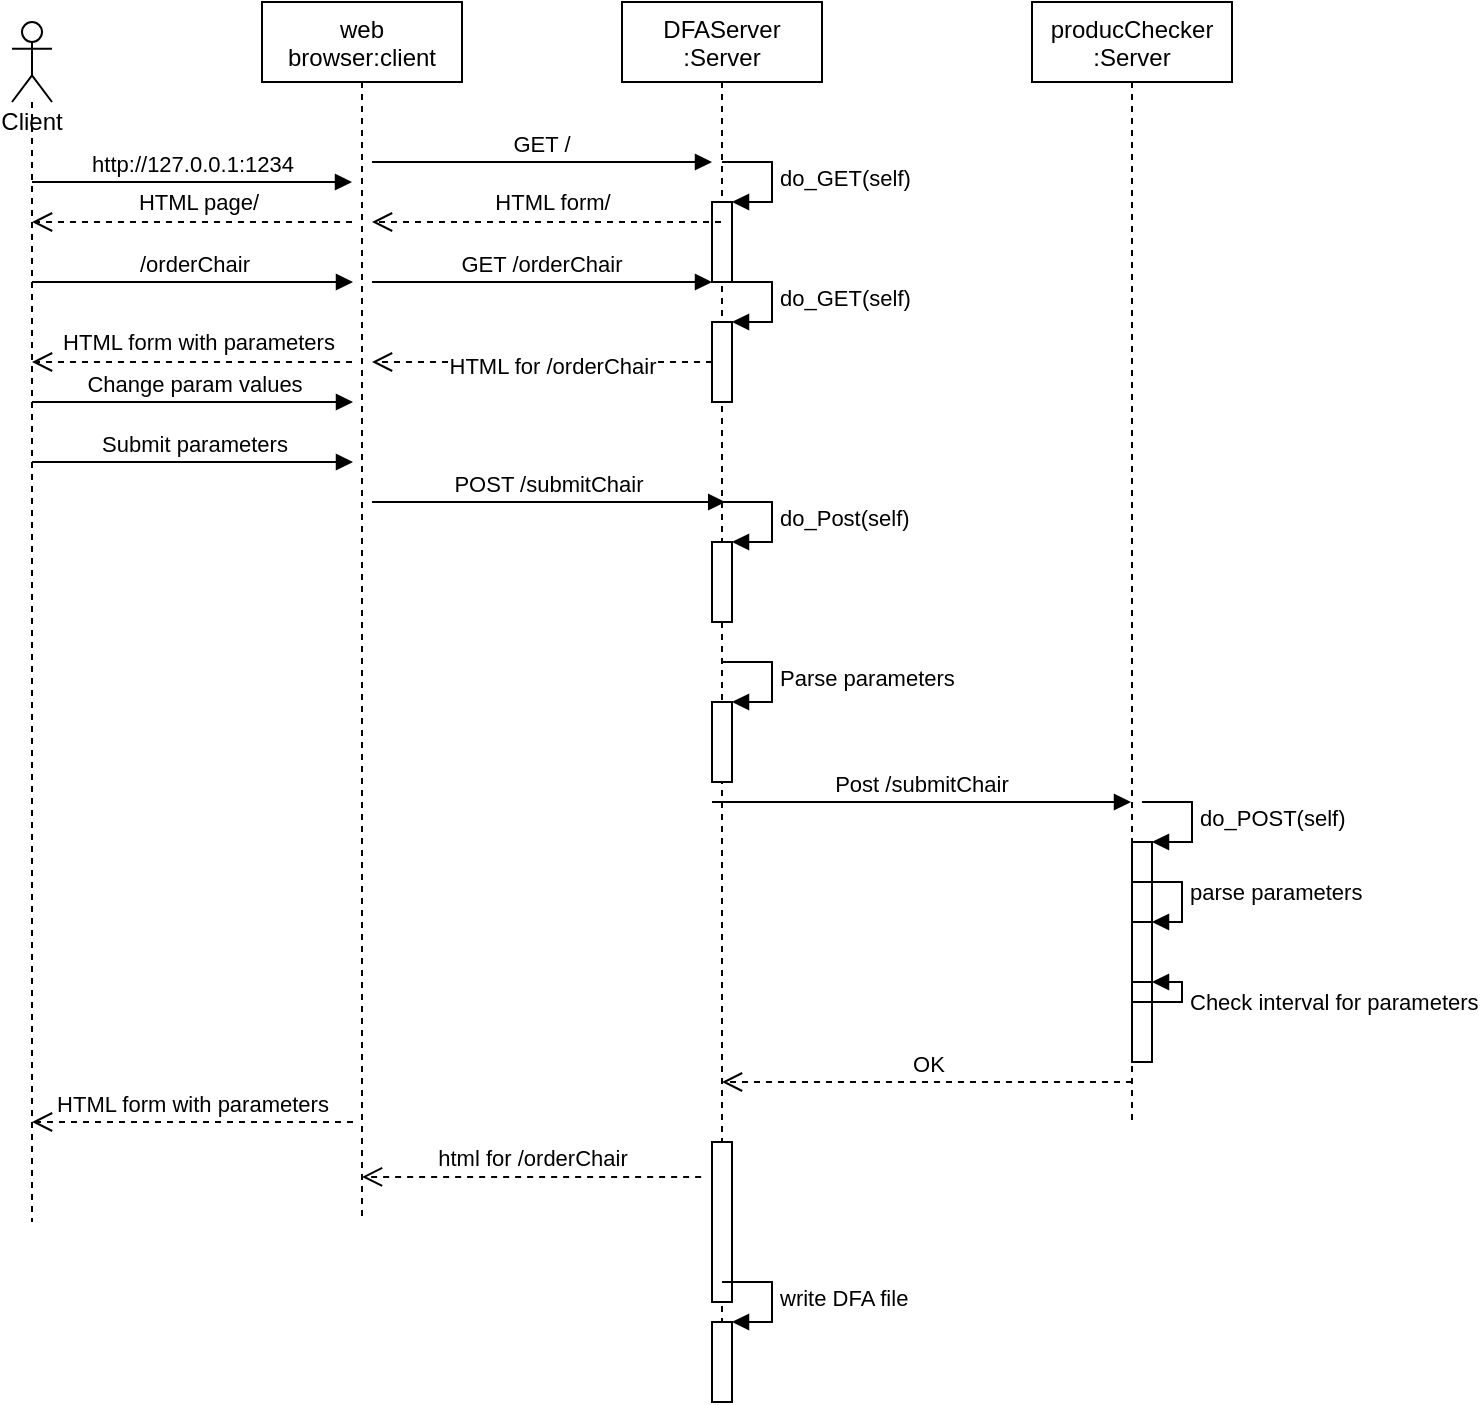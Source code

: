 <mxfile version="14.4.3" type="github">
  <diagram id="kgpKYQtTHZ0yAKxKKP6v" name="Page-1">
    <mxGraphModel dx="1395" dy="868" grid="1" gridSize="10" guides="1" tooltips="1" connect="1" arrows="1" fold="1" page="1" pageScale="1" pageWidth="850" pageHeight="1100" math="0" shadow="0">
      <root>
        <mxCell id="0" />
        <mxCell id="1" parent="0" />
        <mxCell id="3nuBFxr9cyL0pnOWT2aG-1" value="web&#xa;browser:client" style="shape=umlLifeline;perimeter=lifelinePerimeter;container=1;collapsible=0;recursiveResize=0;rounded=0;shadow=0;strokeWidth=1;" parent="1" vertex="1">
          <mxGeometry x="165" y="150" width="100" height="610" as="geometry" />
        </mxCell>
        <mxCell id="3nuBFxr9cyL0pnOWT2aG-5" value="DFAServer&#xa;:Server" style="shape=umlLifeline;perimeter=lifelinePerimeter;container=1;collapsible=0;recursiveResize=0;rounded=0;shadow=0;strokeWidth=1;" parent="1" vertex="1">
          <mxGeometry x="345" y="150" width="100" height="700" as="geometry" />
        </mxCell>
        <mxCell id="76vRp6fWQONDQelI0vu1-5" value="" style="html=1;points=[];perimeter=orthogonalPerimeter;" parent="3nuBFxr9cyL0pnOWT2aG-5" vertex="1">
          <mxGeometry x="45" y="100" width="10" height="40" as="geometry" />
        </mxCell>
        <mxCell id="76vRp6fWQONDQelI0vu1-6" value="do_GET(self)" style="edgeStyle=orthogonalEdgeStyle;html=1;align=left;spacingLeft=2;endArrow=block;rounded=0;entryX=1;entryY=0;" parent="3nuBFxr9cyL0pnOWT2aG-5" target="76vRp6fWQONDQelI0vu1-5" edge="1">
          <mxGeometry relative="1" as="geometry">
            <mxPoint x="50" y="80" as="sourcePoint" />
            <Array as="points">
              <mxPoint x="75" y="80" />
            </Array>
          </mxGeometry>
        </mxCell>
        <mxCell id="GQORbjZ8C2i0jhi6NWTD-6" value="" style="html=1;points=[];perimeter=orthogonalPerimeter;" vertex="1" parent="3nuBFxr9cyL0pnOWT2aG-5">
          <mxGeometry x="45" y="160" width="10" height="40" as="geometry" />
        </mxCell>
        <mxCell id="GQORbjZ8C2i0jhi6NWTD-7" value="do_GET(self)" style="edgeStyle=orthogonalEdgeStyle;html=1;align=left;spacingLeft=2;endArrow=block;rounded=0;entryX=1;entryY=0;" edge="1" target="GQORbjZ8C2i0jhi6NWTD-6" parent="3nuBFxr9cyL0pnOWT2aG-5">
          <mxGeometry relative="1" as="geometry">
            <mxPoint x="50" y="140" as="sourcePoint" />
            <Array as="points">
              <mxPoint x="75" y="140" />
            </Array>
          </mxGeometry>
        </mxCell>
        <mxCell id="GQORbjZ8C2i0jhi6NWTD-15" value="" style="html=1;points=[];perimeter=orthogonalPerimeter;" vertex="1" parent="3nuBFxr9cyL0pnOWT2aG-5">
          <mxGeometry x="45" y="270" width="10" height="40" as="geometry" />
        </mxCell>
        <mxCell id="GQORbjZ8C2i0jhi6NWTD-16" value="do_Post(self)" style="edgeStyle=orthogonalEdgeStyle;html=1;align=left;spacingLeft=2;endArrow=block;rounded=0;entryX=1;entryY=0;" edge="1" target="GQORbjZ8C2i0jhi6NWTD-15" parent="3nuBFxr9cyL0pnOWT2aG-5">
          <mxGeometry relative="1" as="geometry">
            <mxPoint x="50" y="250" as="sourcePoint" />
            <Array as="points">
              <mxPoint x="75" y="250" />
            </Array>
          </mxGeometry>
        </mxCell>
        <mxCell id="GQORbjZ8C2i0jhi6NWTD-18" value="" style="html=1;points=[];perimeter=orthogonalPerimeter;" vertex="1" parent="3nuBFxr9cyL0pnOWT2aG-5">
          <mxGeometry x="45" y="350" width="10" height="40" as="geometry" />
        </mxCell>
        <mxCell id="GQORbjZ8C2i0jhi6NWTD-19" value="Parse parameters" style="edgeStyle=orthogonalEdgeStyle;html=1;align=left;spacingLeft=2;endArrow=block;rounded=0;entryX=1;entryY=0;" edge="1" target="GQORbjZ8C2i0jhi6NWTD-18" parent="3nuBFxr9cyL0pnOWT2aG-5">
          <mxGeometry relative="1" as="geometry">
            <mxPoint x="50" y="330" as="sourcePoint" />
            <Array as="points">
              <mxPoint x="75" y="330" />
            </Array>
          </mxGeometry>
        </mxCell>
        <mxCell id="GQORbjZ8C2i0jhi6NWTD-32" value="" style="html=1;points=[];perimeter=orthogonalPerimeter;" vertex="1" parent="3nuBFxr9cyL0pnOWT2aG-5">
          <mxGeometry x="45" y="570" width="10" height="80" as="geometry" />
        </mxCell>
        <mxCell id="GQORbjZ8C2i0jhi6NWTD-38" value="" style="html=1;points=[];perimeter=orthogonalPerimeter;" vertex="1" parent="3nuBFxr9cyL0pnOWT2aG-5">
          <mxGeometry x="45" y="660" width="10" height="40" as="geometry" />
        </mxCell>
        <mxCell id="GQORbjZ8C2i0jhi6NWTD-39" value="write DFA file" style="edgeStyle=orthogonalEdgeStyle;html=1;align=left;spacingLeft=2;endArrow=block;rounded=0;entryX=1;entryY=0;" edge="1" target="GQORbjZ8C2i0jhi6NWTD-38" parent="3nuBFxr9cyL0pnOWT2aG-5">
          <mxGeometry relative="1" as="geometry">
            <mxPoint x="50" y="640" as="sourcePoint" />
            <Array as="points">
              <mxPoint x="75" y="640" />
            </Array>
          </mxGeometry>
        </mxCell>
        <mxCell id="3nuBFxr9cyL0pnOWT2aG-7" value="" style="verticalAlign=bottom;endArrow=open;dashed=1;endSize=8;shadow=0;strokeWidth=1;" parent="1" source="3nuBFxr9cyL0pnOWT2aG-5" edge="1">
          <mxGeometry x="-0.059" y="-102" relative="1" as="geometry">
            <mxPoint x="220" y="260" as="targetPoint" />
            <Array as="points">
              <mxPoint x="310" y="260" />
            </Array>
            <mxPoint as="offset" />
          </mxGeometry>
        </mxCell>
        <mxCell id="76vRp6fWQONDQelI0vu1-4" value="HTML form/" style="edgeLabel;html=1;align=center;verticalAlign=middle;resizable=0;points=[];" parent="3nuBFxr9cyL0pnOWT2aG-7" vertex="1" connectable="0">
          <mxGeometry x="0.098" y="2" relative="1" as="geometry">
            <mxPoint x="11.21" y="-12" as="offset" />
          </mxGeometry>
        </mxCell>
        <mxCell id="3nuBFxr9cyL0pnOWT2aG-8" value="GET /" style="verticalAlign=bottom;endArrow=block;shadow=0;strokeWidth=1;" parent="1" edge="1">
          <mxGeometry relative="1" as="geometry">
            <mxPoint x="220" y="230" as="sourcePoint" />
            <mxPoint x="390" y="230" as="targetPoint" />
          </mxGeometry>
        </mxCell>
        <mxCell id="3nuBFxr9cyL0pnOWT2aG-10" value="" style="verticalAlign=bottom;endArrow=open;dashed=1;endSize=8;exitX=0;exitY=0.5;shadow=0;strokeWidth=1;exitDx=0;exitDy=0;exitPerimeter=0;" parent="1" edge="1" source="GQORbjZ8C2i0jhi6NWTD-6">
          <mxGeometry relative="1" as="geometry">
            <mxPoint x="220" y="330" as="targetPoint" />
            <mxPoint x="225" y="346" as="sourcePoint" />
          </mxGeometry>
        </mxCell>
        <mxCell id="GQORbjZ8C2i0jhi6NWTD-8" value="HTML for /orderChair" style="edgeLabel;html=1;align=center;verticalAlign=middle;resizable=0;points=[];" vertex="1" connectable="0" parent="3nuBFxr9cyL0pnOWT2aG-10">
          <mxGeometry x="-0.058" y="2" relative="1" as="geometry">
            <mxPoint as="offset" />
          </mxGeometry>
        </mxCell>
        <mxCell id="76vRp6fWQONDQelI0vu1-1" value="Client" style="shape=umlLifeline;participant=umlActor;perimeter=lifelinePerimeter;whiteSpace=wrap;html=1;container=1;collapsible=0;recursiveResize=0;verticalAlign=top;spacingTop=36;outlineConnect=0;" parent="1" vertex="1">
          <mxGeometry x="40" y="160" width="20" height="600" as="geometry" />
        </mxCell>
        <mxCell id="76vRp6fWQONDQelI0vu1-3" value="http://127.0.0.1:1234" style="html=1;verticalAlign=bottom;endArrow=block;" parent="1" source="76vRp6fWQONDQelI0vu1-1" edge="1">
          <mxGeometry width="80" relative="1" as="geometry">
            <mxPoint x="160" y="310" as="sourcePoint" />
            <mxPoint x="210" y="240" as="targetPoint" />
            <Array as="points">
              <mxPoint x="140" y="240" />
            </Array>
          </mxGeometry>
        </mxCell>
        <mxCell id="76vRp6fWQONDQelI0vu1-7" value="" style="verticalAlign=bottom;endArrow=open;dashed=1;endSize=8;shadow=0;strokeWidth=1;" parent="1" edge="1">
          <mxGeometry x="-0.059" y="-102" relative="1" as="geometry">
            <mxPoint x="50" y="260" as="targetPoint" />
            <mxPoint x="210" y="260" as="sourcePoint" />
            <Array as="points" />
            <mxPoint as="offset" />
          </mxGeometry>
        </mxCell>
        <mxCell id="76vRp6fWQONDQelI0vu1-8" value="HTML page/" style="edgeLabel;html=1;align=center;verticalAlign=middle;resizable=0;points=[];" parent="76vRp6fWQONDQelI0vu1-7" vertex="1" connectable="0">
          <mxGeometry x="0.098" y="2" relative="1" as="geometry">
            <mxPoint x="11.21" y="-12" as="offset" />
          </mxGeometry>
        </mxCell>
        <mxCell id="GQORbjZ8C2i0jhi6NWTD-2" value="/orderChair" style="html=1;verticalAlign=bottom;endArrow=block;" edge="1" parent="1">
          <mxGeometry width="80" relative="1" as="geometry">
            <mxPoint x="50" y="290" as="sourcePoint" />
            <mxPoint x="210.5" y="290" as="targetPoint" />
            <Array as="points">
              <mxPoint x="140.5" y="290" />
            </Array>
          </mxGeometry>
        </mxCell>
        <mxCell id="GQORbjZ8C2i0jhi6NWTD-3" value="GET /orderChair" style="verticalAlign=bottom;endArrow=block;entryX=0;entryY=0;shadow=0;strokeWidth=1;" edge="1" parent="1">
          <mxGeometry relative="1" as="geometry">
            <mxPoint x="220" y="290" as="sourcePoint" />
            <mxPoint x="390" y="290.0" as="targetPoint" />
          </mxGeometry>
        </mxCell>
        <mxCell id="GQORbjZ8C2i0jhi6NWTD-9" value="" style="verticalAlign=bottom;endArrow=open;dashed=1;endSize=8;shadow=0;strokeWidth=1;" edge="1" parent="1">
          <mxGeometry x="-0.059" y="-102" relative="1" as="geometry">
            <mxPoint x="50" y="330" as="targetPoint" />
            <mxPoint x="210" y="330" as="sourcePoint" />
            <Array as="points" />
            <mxPoint as="offset" />
          </mxGeometry>
        </mxCell>
        <mxCell id="GQORbjZ8C2i0jhi6NWTD-10" value="HTML form with parameters" style="edgeLabel;html=1;align=center;verticalAlign=middle;resizable=0;points=[];" vertex="1" connectable="0" parent="GQORbjZ8C2i0jhi6NWTD-9">
          <mxGeometry x="0.098" y="2" relative="1" as="geometry">
            <mxPoint x="11.21" y="-12" as="offset" />
          </mxGeometry>
        </mxCell>
        <mxCell id="GQORbjZ8C2i0jhi6NWTD-11" value="Change param values" style="html=1;verticalAlign=bottom;endArrow=block;" edge="1" parent="1">
          <mxGeometry width="80" relative="1" as="geometry">
            <mxPoint x="50" y="350" as="sourcePoint" />
            <mxPoint x="210.5" y="350" as="targetPoint" />
            <Array as="points">
              <mxPoint x="140.5" y="350" />
            </Array>
          </mxGeometry>
        </mxCell>
        <mxCell id="GQORbjZ8C2i0jhi6NWTD-12" value="Submit parameters" style="html=1;verticalAlign=bottom;endArrow=block;" edge="1" parent="1">
          <mxGeometry width="80" relative="1" as="geometry">
            <mxPoint x="50" y="380" as="sourcePoint" />
            <mxPoint x="210.5" y="380" as="targetPoint" />
            <Array as="points">
              <mxPoint x="140.5" y="380" />
            </Array>
          </mxGeometry>
        </mxCell>
        <mxCell id="GQORbjZ8C2i0jhi6NWTD-13" value="POST /submitChair" style="verticalAlign=bottom;endArrow=block;entryX=0;entryY=0;shadow=0;strokeWidth=1;" edge="1" parent="1">
          <mxGeometry relative="1" as="geometry">
            <mxPoint x="220" y="400" as="sourcePoint" />
            <mxPoint x="396.6" y="400.0" as="targetPoint" />
          </mxGeometry>
        </mxCell>
        <mxCell id="GQORbjZ8C2i0jhi6NWTD-20" value="producChecker&#xa;:Server" style="shape=umlLifeline;perimeter=lifelinePerimeter;container=1;collapsible=0;recursiveResize=0;rounded=0;shadow=0;strokeWidth=1;" vertex="1" parent="1">
          <mxGeometry x="550" y="150" width="100" height="560" as="geometry" />
        </mxCell>
        <mxCell id="GQORbjZ8C2i0jhi6NWTD-24" value="" style="html=1;points=[];perimeter=orthogonalPerimeter;" vertex="1" parent="GQORbjZ8C2i0jhi6NWTD-20">
          <mxGeometry x="50" y="420" width="10" height="40" as="geometry" />
        </mxCell>
        <mxCell id="GQORbjZ8C2i0jhi6NWTD-25" value="do_POST(self)" style="edgeStyle=orthogonalEdgeStyle;html=1;align=left;spacingLeft=2;endArrow=block;rounded=0;entryX=1;entryY=0;" edge="1" target="GQORbjZ8C2i0jhi6NWTD-24" parent="GQORbjZ8C2i0jhi6NWTD-20">
          <mxGeometry relative="1" as="geometry">
            <mxPoint x="55" y="400" as="sourcePoint" />
            <Array as="points">
              <mxPoint x="80" y="400" />
            </Array>
          </mxGeometry>
        </mxCell>
        <mxCell id="GQORbjZ8C2i0jhi6NWTD-26" value="" style="html=1;points=[];perimeter=orthogonalPerimeter;" vertex="1" parent="GQORbjZ8C2i0jhi6NWTD-20">
          <mxGeometry x="50" y="460" width="10" height="40" as="geometry" />
        </mxCell>
        <mxCell id="GQORbjZ8C2i0jhi6NWTD-27" value="parse parameters" style="edgeStyle=orthogonalEdgeStyle;html=1;align=left;spacingLeft=2;endArrow=block;rounded=0;entryX=1;entryY=0;" edge="1" target="GQORbjZ8C2i0jhi6NWTD-26" parent="GQORbjZ8C2i0jhi6NWTD-20">
          <mxGeometry relative="1" as="geometry">
            <mxPoint x="50" y="440" as="sourcePoint" />
            <Array as="points">
              <mxPoint x="75" y="440" />
            </Array>
          </mxGeometry>
        </mxCell>
        <mxCell id="GQORbjZ8C2i0jhi6NWTD-29" value="" style="html=1;points=[];perimeter=orthogonalPerimeter;" vertex="1" parent="GQORbjZ8C2i0jhi6NWTD-20">
          <mxGeometry x="50" y="490" width="10" height="40" as="geometry" />
        </mxCell>
        <mxCell id="GQORbjZ8C2i0jhi6NWTD-30" value="Check interval for parameters" style="edgeStyle=orthogonalEdgeStyle;html=1;align=left;spacingLeft=2;endArrow=block;rounded=0;entryX=1;entryY=0;" edge="1" target="GQORbjZ8C2i0jhi6NWTD-29" parent="GQORbjZ8C2i0jhi6NWTD-20">
          <mxGeometry relative="1" as="geometry">
            <mxPoint x="50" y="500" as="sourcePoint" />
            <Array as="points">
              <mxPoint x="75" y="500" />
            </Array>
          </mxGeometry>
        </mxCell>
        <mxCell id="GQORbjZ8C2i0jhi6NWTD-23" value="Post /submitChair" style="verticalAlign=bottom;endArrow=block;shadow=0;strokeWidth=1;exitX=0.484;exitY=0.261;exitDx=0;exitDy=0;exitPerimeter=0;" edge="1" parent="1" target="GQORbjZ8C2i0jhi6NWTD-20">
          <mxGeometry relative="1" as="geometry">
            <mxPoint x="390.0" y="550" as="sourcePoint" />
            <mxPoint x="566.6" y="551.7" as="targetPoint" />
          </mxGeometry>
        </mxCell>
        <mxCell id="GQORbjZ8C2i0jhi6NWTD-31" value="OK" style="html=1;verticalAlign=bottom;endArrow=open;dashed=1;endSize=8;" edge="1" parent="1" target="3nuBFxr9cyL0pnOWT2aG-5">
          <mxGeometry relative="1" as="geometry">
            <mxPoint x="600" y="690" as="sourcePoint" />
            <mxPoint x="520" y="690" as="targetPoint" />
          </mxGeometry>
        </mxCell>
        <mxCell id="GQORbjZ8C2i0jhi6NWTD-34" value="html for /orderChair" style="html=1;verticalAlign=bottom;endArrow=open;dashed=1;endSize=8;exitX=-0.543;exitY=0.218;exitDx=0;exitDy=0;exitPerimeter=0;" edge="1" source="GQORbjZ8C2i0jhi6NWTD-32" parent="1" target="3nuBFxr9cyL0pnOWT2aG-1">
          <mxGeometry relative="1" as="geometry">
            <mxPoint x="360" y="536" as="targetPoint" />
          </mxGeometry>
        </mxCell>
        <mxCell id="GQORbjZ8C2i0jhi6NWTD-37" value="HTML form with parameters" style="html=1;verticalAlign=bottom;endArrow=open;dashed=1;endSize=8;exitX=-0.543;exitY=0.218;exitDx=0;exitDy=0;exitPerimeter=0;" edge="1" parent="1">
          <mxGeometry relative="1" as="geometry">
            <mxPoint x="50" y="710" as="targetPoint" />
            <mxPoint x="210.5" y="710" as="sourcePoint" />
          </mxGeometry>
        </mxCell>
      </root>
    </mxGraphModel>
  </diagram>
</mxfile>
